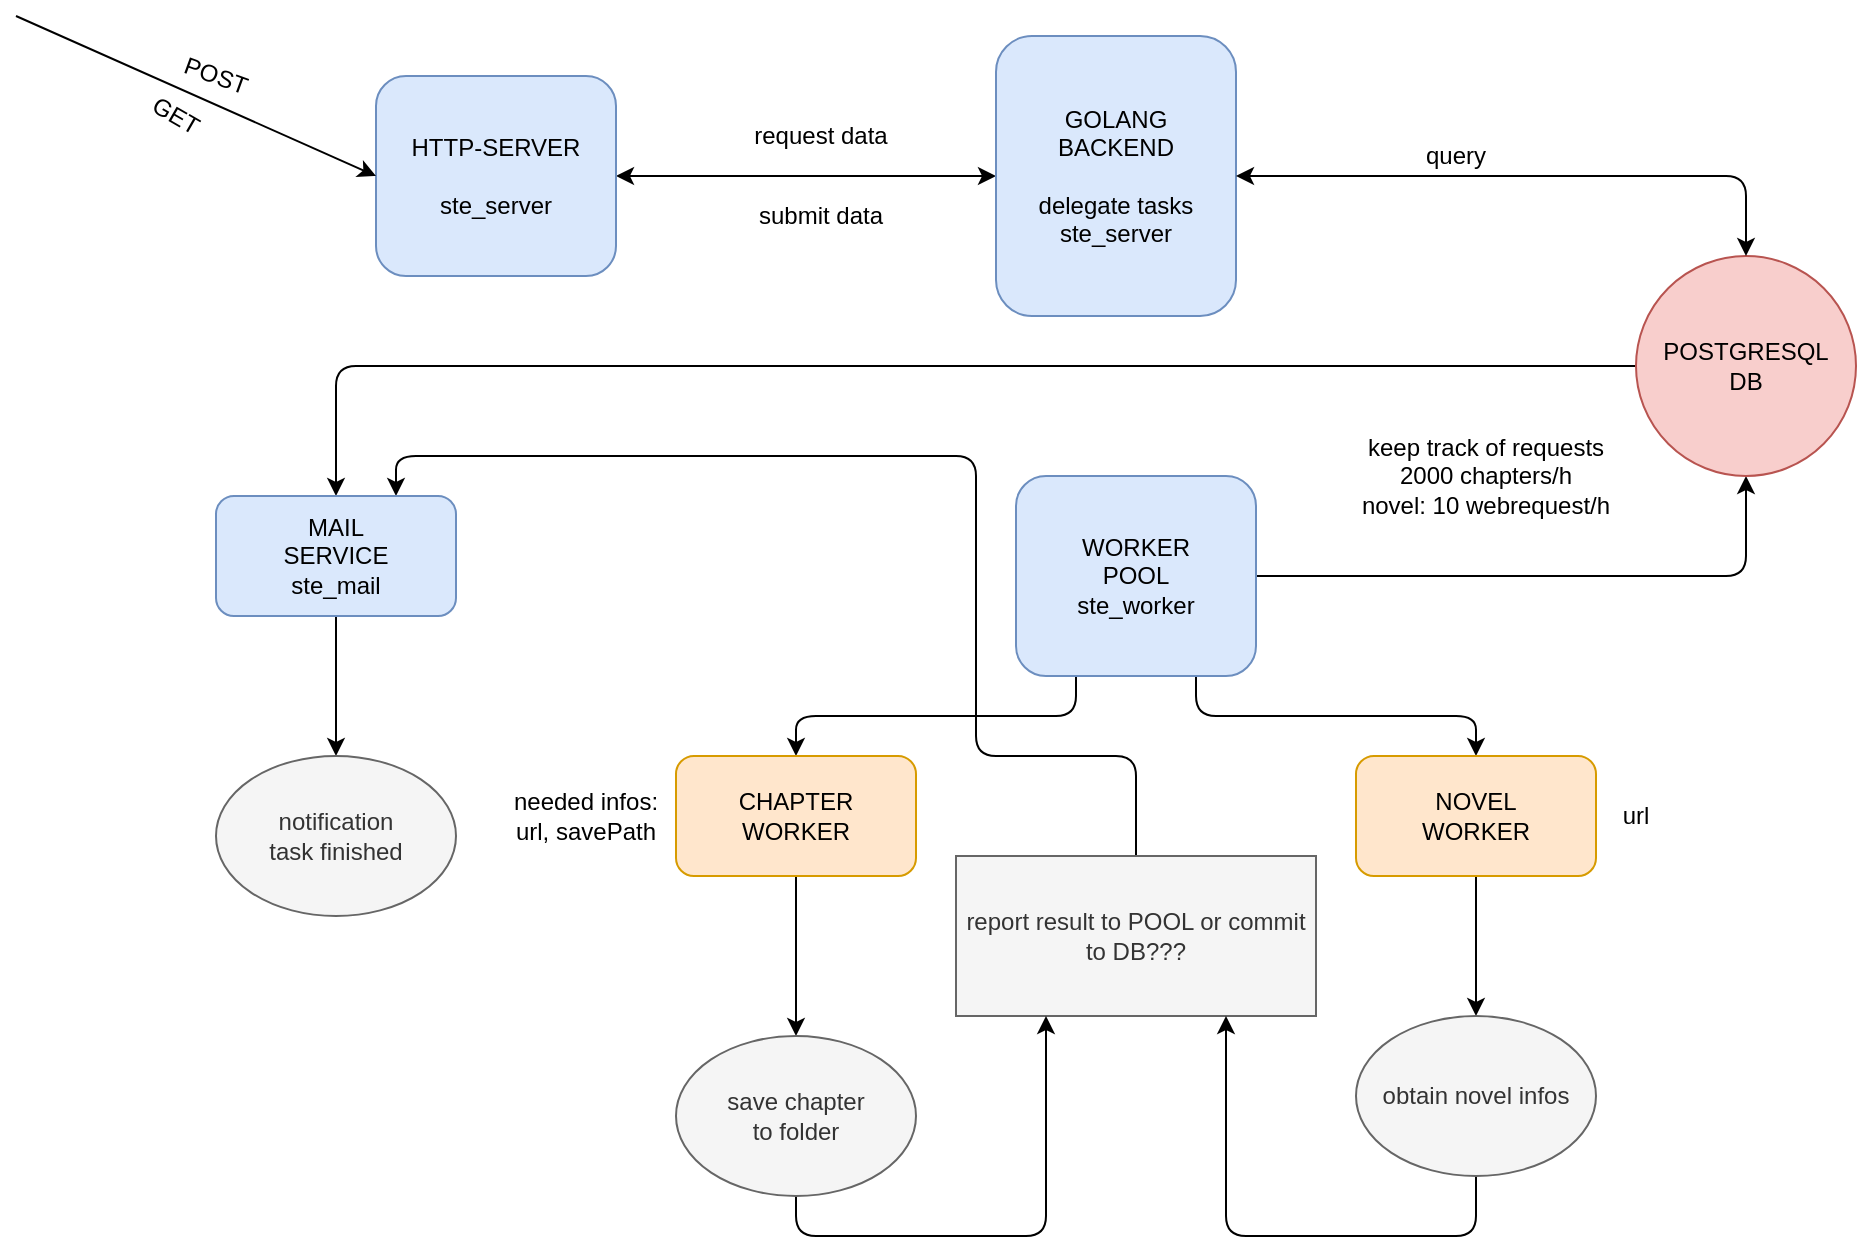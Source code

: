 <mxfile version="10.6.5" type="device"><diagram id="Hp32_uztZJc79PV36-Bg" name="Page-1"><mxGraphModel dx="1394" dy="669" grid="1" gridSize="10" guides="1" tooltips="1" connect="1" arrows="1" fold="1" page="1" pageScale="1" pageWidth="850" pageHeight="1100" math="0" shadow="0"><root><mxCell id="0"/><mxCell id="1" parent="0"/><mxCell id="tvpxLnzTwbx9hstBsL7w-25" style="rounded=0;orthogonalLoop=1;jettySize=auto;html=1;exitX=1;exitY=0.5;exitDx=0;exitDy=0;entryX=0;entryY=0.5;entryDx=0;entryDy=0;startArrow=classic;startFill=1;" parent="1" source="tvpxLnzTwbx9hstBsL7w-1" target="tvpxLnzTwbx9hstBsL7w-6" edge="1"><mxGeometry relative="1" as="geometry"/></mxCell><mxCell id="tvpxLnzTwbx9hstBsL7w-1" value="&lt;div&gt;HTTP-SERVER&lt;/div&gt;&lt;div&gt;&lt;br&gt;&lt;/div&gt;&lt;div&gt;ste_server&lt;br&gt;&lt;/div&gt;" style="rounded=1;whiteSpace=wrap;html=1;fillColor=#dae8fc;strokeColor=#6c8ebf;" parent="1" vertex="1"><mxGeometry x="220" y="100" width="120" height="100" as="geometry"/></mxCell><mxCell id="tvpxLnzTwbx9hstBsL7w-6" value="&lt;div&gt;GOLANG&lt;/div&gt;&lt;div&gt;BACKEND&lt;br&gt;&lt;/div&gt;&lt;div&gt;&lt;br&gt;&lt;/div&gt;&lt;div&gt;delegate tasks&lt;br&gt;&lt;/div&gt;ste_server" style="rounded=1;whiteSpace=wrap;html=1;fillColor=#dae8fc;strokeColor=#6c8ebf;" parent="1" vertex="1"><mxGeometry x="530" y="80" width="120" height="140" as="geometry"/></mxCell><mxCell id="dQB4Q1NWo-klO9GG1c7s-1" style="edgeStyle=orthogonalEdgeStyle;rounded=1;orthogonalLoop=1;jettySize=auto;html=1;entryX=0.5;entryY=1;entryDx=0;entryDy=0;" edge="1" parent="1" source="tvpxLnzTwbx9hstBsL7w-7" target="tvpxLnzTwbx9hstBsL7w-8"><mxGeometry relative="1" as="geometry"/></mxCell><mxCell id="dQB4Q1NWo-klO9GG1c7s-5" style="edgeStyle=orthogonalEdgeStyle;rounded=1;orthogonalLoop=1;jettySize=auto;html=1;exitX=0.75;exitY=1;exitDx=0;exitDy=0;" edge="1" parent="1" source="tvpxLnzTwbx9hstBsL7w-7" target="dQB4Q1NWo-klO9GG1c7s-4"><mxGeometry relative="1" as="geometry"/></mxCell><mxCell id="dQB4Q1NWo-klO9GG1c7s-6" style="edgeStyle=orthogonalEdgeStyle;rounded=1;orthogonalLoop=1;jettySize=auto;html=1;exitX=0.25;exitY=1;exitDx=0;exitDy=0;entryX=0.5;entryY=0;entryDx=0;entryDy=0;" edge="1" parent="1" source="tvpxLnzTwbx9hstBsL7w-7" target="dQB4Q1NWo-klO9GG1c7s-3"><mxGeometry relative="1" as="geometry"/></mxCell><mxCell id="tvpxLnzTwbx9hstBsL7w-7" value="&lt;div&gt;WORKER&lt;/div&gt;&lt;div&gt;POOL&lt;br&gt;&lt;/div&gt;&lt;div&gt;ste_worker&lt;br&gt;&lt;/div&gt;" style="rounded=1;whiteSpace=wrap;html=1;fillColor=#dae8fc;strokeColor=#6c8ebf;" parent="1" vertex="1"><mxGeometry x="540" y="300" width="120" height="100" as="geometry"/></mxCell><mxCell id="dQB4Q1NWo-klO9GG1c7s-27" style="edgeStyle=orthogonalEdgeStyle;rounded=1;orthogonalLoop=1;jettySize=auto;html=1;exitX=0;exitY=0.5;exitDx=0;exitDy=0;entryX=0.5;entryY=0;entryDx=0;entryDy=0;startArrow=none;startFill=0;" edge="1" parent="1" source="tvpxLnzTwbx9hstBsL7w-8" target="dQB4Q1NWo-klO9GG1c7s-21"><mxGeometry relative="1" as="geometry"/></mxCell><mxCell id="tvpxLnzTwbx9hstBsL7w-8" value="&lt;div&gt;POSTGRESQL&lt;/div&gt;&lt;div&gt;DB&lt;br&gt;&lt;/div&gt;" style="ellipse;whiteSpace=wrap;html=1;aspect=fixed;rounded=1;fillColor=#f8cecc;strokeColor=#b85450;" parent="1" vertex="1"><mxGeometry x="850" y="190" width="110" height="110" as="geometry"/></mxCell><mxCell id="tvpxLnzTwbx9hstBsL7w-9" value="" style="endArrow=classic;html=1;entryX=0;entryY=0.5;entryDx=0;entryDy=0;" parent="1" target="tvpxLnzTwbx9hstBsL7w-1" edge="1"><mxGeometry width="50" height="50" relative="1" as="geometry"><mxPoint x="40" y="70" as="sourcePoint"/><mxPoint x="270" y="480" as="targetPoint"/></mxGeometry></mxCell><mxCell id="tvpxLnzTwbx9hstBsL7w-10" value="POST" style="text;html=1;strokeColor=none;fillColor=none;align=center;verticalAlign=middle;whiteSpace=wrap;rounded=0;rotation=20;" parent="1" vertex="1"><mxGeometry x="120" y="90" width="40" height="20" as="geometry"/></mxCell><mxCell id="tvpxLnzTwbx9hstBsL7w-16" value="" style="endArrow=classic;html=1;exitX=1;exitY=0.5;exitDx=0;exitDy=0;entryX=0.5;entryY=0;entryDx=0;entryDy=0;edgeStyle=orthogonalEdgeStyle;startArrow=classic;startFill=1;" parent="1" source="tvpxLnzTwbx9hstBsL7w-6" target="tvpxLnzTwbx9hstBsL7w-8" edge="1"><mxGeometry width="50" height="50" relative="1" as="geometry"><mxPoint x="30" y="640" as="sourcePoint"/><mxPoint x="80" y="590" as="targetPoint"/></mxGeometry></mxCell><mxCell id="tvpxLnzTwbx9hstBsL7w-23" value="&lt;div&gt;query&lt;/div&gt;" style="text;html=1;strokeColor=none;fillColor=none;align=center;verticalAlign=middle;whiteSpace=wrap;rounded=0;rotation=0;" parent="1" vertex="1"><mxGeometry x="740" y="130" width="40" height="20" as="geometry"/></mxCell><mxCell id="tvpxLnzTwbx9hstBsL7w-24" value="request data" style="text;html=1;strokeColor=none;fillColor=none;align=center;verticalAlign=middle;whiteSpace=wrap;rounded=0;" parent="1" vertex="1"><mxGeometry x="405" y="120" width="75" height="20" as="geometry"/></mxCell><mxCell id="tvpxLnzTwbx9hstBsL7w-26" value="submit data" style="text;html=1;strokeColor=none;fillColor=none;align=center;verticalAlign=middle;whiteSpace=wrap;rounded=0;" parent="1" vertex="1"><mxGeometry x="405" y="160" width="75" height="20" as="geometry"/></mxCell><mxCell id="tvpxLnzTwbx9hstBsL7w-27" value="GET" style="text;html=1;strokeColor=none;fillColor=none;align=center;verticalAlign=middle;whiteSpace=wrap;rounded=0;rotation=30;" parent="1" vertex="1"><mxGeometry x="100" y="110" width="40" height="20" as="geometry"/></mxCell><mxCell id="dQB4Q1NWo-klO9GG1c7s-15" style="edgeStyle=orthogonalEdgeStyle;rounded=1;orthogonalLoop=1;jettySize=auto;html=1;" edge="1" parent="1" source="dQB4Q1NWo-klO9GG1c7s-3" target="dQB4Q1NWo-klO9GG1c7s-13"><mxGeometry relative="1" as="geometry"/></mxCell><mxCell id="dQB4Q1NWo-klO9GG1c7s-3" value="&lt;div&gt;CHAPTER&lt;/div&gt;&lt;div&gt;WORKER&lt;br&gt;&lt;/div&gt;" style="rounded=1;whiteSpace=wrap;html=1;fillColor=#ffe6cc;strokeColor=#d79b00;" vertex="1" parent="1"><mxGeometry x="370" y="440" width="120" height="60" as="geometry"/></mxCell><mxCell id="dQB4Q1NWo-klO9GG1c7s-19" style="edgeStyle=orthogonalEdgeStyle;rounded=1;orthogonalLoop=1;jettySize=auto;html=1;exitX=0.5;exitY=1;exitDx=0;exitDy=0;" edge="1" parent="1" source="dQB4Q1NWo-klO9GG1c7s-4" target="dQB4Q1NWo-klO9GG1c7s-18"><mxGeometry relative="1" as="geometry"/></mxCell><mxCell id="dQB4Q1NWo-klO9GG1c7s-4" value="&lt;div&gt;NOVEL&lt;/div&gt;&lt;div&gt;WORKER&lt;br&gt;&lt;/div&gt;" style="rounded=1;whiteSpace=wrap;html=1;fillColor=#ffe6cc;strokeColor=#d79b00;" vertex="1" parent="1"><mxGeometry x="710" y="440" width="120" height="60" as="geometry"/></mxCell><mxCell id="dQB4Q1NWo-klO9GG1c7s-31" style="edgeStyle=orthogonalEdgeStyle;rounded=1;orthogonalLoop=1;jettySize=auto;html=1;exitX=0.5;exitY=0;exitDx=0;exitDy=0;entryX=0.75;entryY=0;entryDx=0;entryDy=0;startArrow=none;startFill=0;" edge="1" parent="1" source="dQB4Q1NWo-klO9GG1c7s-7" target="dQB4Q1NWo-klO9GG1c7s-21"><mxGeometry relative="1" as="geometry"><Array as="points"><mxPoint x="600" y="440"/><mxPoint x="520" y="440"/><mxPoint x="520" y="290"/><mxPoint x="230" y="290"/></Array></mxGeometry></mxCell><mxCell id="dQB4Q1NWo-klO9GG1c7s-7" value="report result to POOL or commit to DB???" style="text;html=1;strokeColor=#666666;fillColor=#f5f5f5;align=center;verticalAlign=middle;whiteSpace=wrap;rounded=0;fontColor=#333333;" vertex="1" parent="1"><mxGeometry x="510" y="490" width="180" height="80" as="geometry"/></mxCell><mxCell id="dQB4Q1NWo-klO9GG1c7s-9" value="&lt;div&gt;needed infos:&lt;/div&gt;&lt;div&gt;url, savePath &lt;/div&gt;" style="text;html=1;strokeColor=none;fillColor=none;align=center;verticalAlign=middle;whiteSpace=wrap;rounded=0;" vertex="1" parent="1"><mxGeometry x="270" y="440" width="110" height="60" as="geometry"/></mxCell><mxCell id="dQB4Q1NWo-klO9GG1c7s-10" value="url" style="text;html=1;strokeColor=none;fillColor=none;align=center;verticalAlign=middle;whiteSpace=wrap;rounded=0;" vertex="1" parent="1"><mxGeometry x="830" y="440" width="40" height="60" as="geometry"/></mxCell><mxCell id="dQB4Q1NWo-klO9GG1c7s-11" value="&lt;div&gt;keep track of requests&lt;br&gt;&lt;/div&gt;&lt;div&gt;2000 chapters/h&lt;/div&gt;&lt;div&gt;novel: 10 webrequest/h&lt;br&gt;&lt;/div&gt;" style="text;html=1;strokeColor=none;fillColor=none;align=center;verticalAlign=middle;whiteSpace=wrap;rounded=0;" vertex="1" parent="1"><mxGeometry x="670" y="260" width="210" height="80" as="geometry"/></mxCell><mxCell id="dQB4Q1NWo-klO9GG1c7s-16" style="edgeStyle=orthogonalEdgeStyle;rounded=1;orthogonalLoop=1;jettySize=auto;html=1;exitX=0.5;exitY=1;exitDx=0;exitDy=0;entryX=0.25;entryY=1;entryDx=0;entryDy=0;" edge="1" parent="1" source="dQB4Q1NWo-klO9GG1c7s-13" target="dQB4Q1NWo-klO9GG1c7s-7"><mxGeometry relative="1" as="geometry"/></mxCell><mxCell id="dQB4Q1NWo-klO9GG1c7s-13" value="&lt;div&gt;save chapter&lt;/div&gt;&lt;div&gt;to folder&lt;br&gt;&lt;/div&gt;" style="ellipse;whiteSpace=wrap;html=1;fillColor=#f5f5f5;strokeColor=#666666;fontColor=#333333;" vertex="1" parent="1"><mxGeometry x="370" y="580" width="120" height="80" as="geometry"/></mxCell><mxCell id="dQB4Q1NWo-klO9GG1c7s-30" style="edgeStyle=orthogonalEdgeStyle;rounded=1;orthogonalLoop=1;jettySize=auto;html=1;exitX=0.5;exitY=1;exitDx=0;exitDy=0;entryX=0.75;entryY=1;entryDx=0;entryDy=0;startArrow=none;startFill=0;" edge="1" parent="1" source="dQB4Q1NWo-klO9GG1c7s-18" target="dQB4Q1NWo-klO9GG1c7s-7"><mxGeometry relative="1" as="geometry"><Array as="points"><mxPoint x="770" y="680"/><mxPoint x="645" y="680"/></Array></mxGeometry></mxCell><mxCell id="dQB4Q1NWo-klO9GG1c7s-18" value="obtain novel infos" style="ellipse;whiteSpace=wrap;html=1;fillColor=#f5f5f5;strokeColor=#666666;fontColor=#333333;" vertex="1" parent="1"><mxGeometry x="710" y="570" width="120" height="80" as="geometry"/></mxCell><mxCell id="dQB4Q1NWo-klO9GG1c7s-28" style="edgeStyle=orthogonalEdgeStyle;rounded=1;orthogonalLoop=1;jettySize=auto;html=1;exitX=0.5;exitY=1;exitDx=0;exitDy=0;entryX=0.5;entryY=0;entryDx=0;entryDy=0;startArrow=none;startFill=0;" edge="1" parent="1" source="dQB4Q1NWo-klO9GG1c7s-21" target="dQB4Q1NWo-klO9GG1c7s-24"><mxGeometry relative="1" as="geometry"/></mxCell><mxCell id="dQB4Q1NWo-klO9GG1c7s-21" value="&lt;div&gt;MAIL&lt;/div&gt;&lt;div&gt;SERVICE&lt;br&gt;&lt;/div&gt;&lt;div&gt;ste_mail&lt;br&gt;&lt;/div&gt;" style="rounded=1;whiteSpace=wrap;html=1;fillColor=#dae8fc;strokeColor=#6c8ebf;" vertex="1" parent="1"><mxGeometry x="140" y="310" width="120" height="60" as="geometry"/></mxCell><mxCell id="dQB4Q1NWo-klO9GG1c7s-24" value="&lt;div&gt;notification&lt;/div&gt;&lt;div&gt;task finished&lt;br&gt;&lt;/div&gt;" style="ellipse;whiteSpace=wrap;html=1;fillColor=#f5f5f5;strokeColor=#666666;fontColor=#333333;" vertex="1" parent="1"><mxGeometry x="140" y="440" width="120" height="80" as="geometry"/></mxCell></root></mxGraphModel></diagram></mxfile>